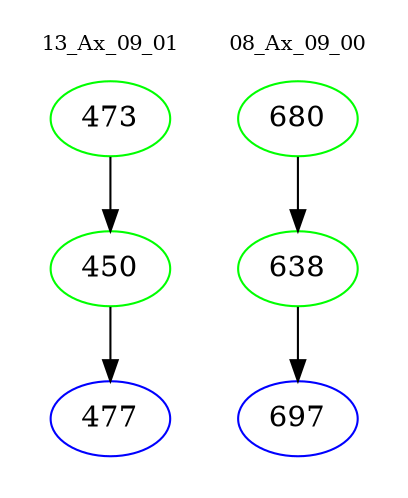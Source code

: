 digraph{
subgraph cluster_0 {
color = white
label = "13_Ax_09_01";
fontsize=10;
T0_473 [label="473", color="green"]
T0_473 -> T0_450 [color="black"]
T0_450 [label="450", color="green"]
T0_450 -> T0_477 [color="black"]
T0_477 [label="477", color="blue"]
}
subgraph cluster_1 {
color = white
label = "08_Ax_09_00";
fontsize=10;
T1_680 [label="680", color="green"]
T1_680 -> T1_638 [color="black"]
T1_638 [label="638", color="green"]
T1_638 -> T1_697 [color="black"]
T1_697 [label="697", color="blue"]
}
}

